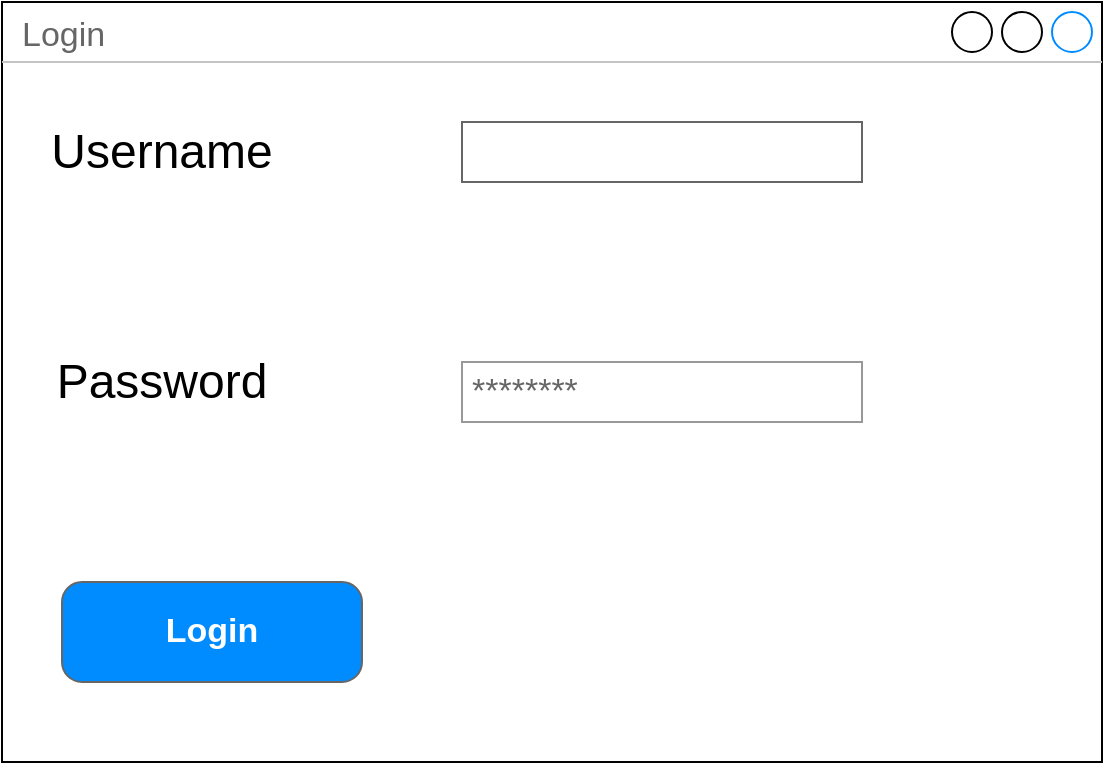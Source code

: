 <mxfile version="26.0.11" pages="6">
  <diagram id="piDafpqhtRUU5qUU-vj8" name="Login Container">
    <mxGraphModel dx="1748" dy="838" grid="1" gridSize="10" guides="1" tooltips="1" connect="1" arrows="1" fold="1" page="1" pageScale="1" pageWidth="827" pageHeight="1169" math="0" shadow="0">
      <root>
        <mxCell id="0" />
        <mxCell id="1" parent="0" />
        <mxCell id="IkzXzTl8BlcLClzyutjR-1" value="Login" style="strokeWidth=1;shadow=0;dashed=0;align=center;html=1;shape=mxgraph.mockup.containers.window;align=left;verticalAlign=top;spacingLeft=8;strokeColor2=#008cff;strokeColor3=#c4c4c4;fontColor=#666666;mainText=;fontSize=17;labelBackgroundColor=none;whiteSpace=wrap;" vertex="1" parent="1">
          <mxGeometry x="40" y="40" width="550" height="380" as="geometry" />
        </mxCell>
        <mxCell id="IkzXzTl8BlcLClzyutjR-2" value="********" style="strokeWidth=1;shadow=0;dashed=0;align=center;html=1;shape=mxgraph.mockup.forms.pwField;strokeColor=#999999;mainText=;align=left;fontColor=#666666;fontSize=17;spacingLeft=3;" vertex="1" parent="1">
          <mxGeometry x="270" y="220" width="200" height="30" as="geometry" />
        </mxCell>
        <mxCell id="IkzXzTl8BlcLClzyutjR-3" value="Login" style="strokeWidth=1;shadow=0;dashed=0;align=center;html=1;shape=mxgraph.mockup.buttons.button;strokeColor=#666666;fontColor=#ffffff;mainText=;buttonStyle=round;fontSize=17;fontStyle=1;fillColor=#008cff;whiteSpace=wrap;" vertex="1" parent="1">
          <mxGeometry x="70" y="330" width="150" height="50" as="geometry" />
        </mxCell>
        <mxCell id="IkzXzTl8BlcLClzyutjR-5" value="&lt;font style=&quot;font-size: 24px;&quot;&gt;Username&lt;/font&gt;" style="text;html=1;align=center;verticalAlign=middle;whiteSpace=wrap;rounded=0;" vertex="1" parent="1">
          <mxGeometry x="90" y="100" width="60" height="30" as="geometry" />
        </mxCell>
        <mxCell id="IkzXzTl8BlcLClzyutjR-6" value="" style="strokeWidth=1;shadow=0;dashed=0;align=center;html=1;shape=mxgraph.mockup.text.textBox;fontColor=#666666;align=left;fontSize=17;spacingLeft=4;spacingTop=-3;whiteSpace=wrap;strokeColor=#666666;mainText=" vertex="1" parent="1">
          <mxGeometry x="270" y="100" width="200" height="30" as="geometry" />
        </mxCell>
        <mxCell id="IkzXzTl8BlcLClzyutjR-8" value="&lt;font style=&quot;font-size: 24px;&quot;&gt;Password&lt;/font&gt;" style="text;html=1;align=center;verticalAlign=middle;whiteSpace=wrap;rounded=0;" vertex="1" parent="1">
          <mxGeometry x="90" y="215" width="60" height="30" as="geometry" />
        </mxCell>
      </root>
    </mxGraphModel>
  </diagram>
  <diagram id="9nH4X42QVTMJ98B6FUam" name="Chief Librarian Container">
    <mxGraphModel dx="1028" dy="493" grid="1" gridSize="10" guides="1" tooltips="1" connect="1" arrows="1" fold="1" page="1" pageScale="1" pageWidth="827" pageHeight="1169" math="0" shadow="0">
      <root>
        <mxCell id="0" />
        <mxCell id="1" parent="0" />
        <mxCell id="MdbbxrvT-VdvpxkJz9_7-1" value="Chief Librarian" style="strokeWidth=1;shadow=0;dashed=0;align=center;html=1;shape=mxgraph.mockup.containers.window;align=left;verticalAlign=top;spacingLeft=8;strokeColor2=#008cff;strokeColor3=#c4c4c4;fontColor=#666666;mainText=;fontSize=17;labelBackgroundColor=none;whiteSpace=wrap;" vertex="1" parent="1">
          <mxGeometry x="20" y="10" width="550" height="380" as="geometry" />
        </mxCell>
        <mxCell id="MdbbxrvT-VdvpxkJz9_7-7" value="" style="swimlane;strokeColor=#999999;swimlaneFillColor=#FFFFFF;fillColor=#ffffff;fontColor=#666666;fontStyle=0;childLayout=stackLayout;horizontal=1;startSize=0;horizontalStack=0;resizeParent=1;resizeParentMax=0;resizeLast=0;collapsible=0;marginBottom=0;whiteSpace=wrap;html=1;" vertex="1" parent="1">
          <mxGeometry x="390" y="60" width="150" height="60" as="geometry" />
        </mxCell>
        <mxCell id="MdbbxrvT-VdvpxkJz9_7-8" value="Online" style="text;strokeColor=none;align=left;verticalAlign=middle;spacingLeft=27;spacingRight=10;overflow=hidden;points=[[0,0.5],[1,0.5]];portConstraint=eastwest;rotatable=0;whiteSpace=wrap;html=1;fillColor=none;fontColor=inherit;fontSize=17;" vertex="1" parent="MdbbxrvT-VdvpxkJz9_7-7">
          <mxGeometry width="150" height="30" as="geometry" />
        </mxCell>
        <mxCell id="MdbbxrvT-VdvpxkJz9_7-9" value="" style="shape=ellipse;resizable=0;fillColor=#EEEEEE;strokeColor=#999999;gradientColor=#cccccc;html=1;" vertex="1" parent="MdbbxrvT-VdvpxkJz9_7-8">
          <mxGeometry y="0.5" width="15" height="15" relative="1" as="geometry">
            <mxPoint x="8" y="-7.5" as="offset" />
          </mxGeometry>
        </mxCell>
        <mxCell id="MdbbxrvT-VdvpxkJz9_7-12" value="In person" style="text;strokeColor=none;align=left;verticalAlign=middle;spacingLeft=27;spacingRight=10;overflow=hidden;points=[[0,0.5],[1,0.5]];portConstraint=eastwest;rotatable=0;whiteSpace=wrap;html=1;rSize=5;fillColor=none;fontColor=#008CFF;fontSize=17;" vertex="1" parent="MdbbxrvT-VdvpxkJz9_7-7">
          <mxGeometry y="30" width="150" height="30" as="geometry" />
        </mxCell>
        <mxCell id="MdbbxrvT-VdvpxkJz9_7-13" value="" style="shape=ellipse;resizable=0;fillColor=#AAAAAA;gradientColor=#666666;strokeColor=#444444;html=1;" vertex="1" parent="MdbbxrvT-VdvpxkJz9_7-12">
          <mxGeometry y="0.5" width="15" height="15" relative="1" as="geometry">
            <mxPoint x="8" y="-7.5" as="offset" />
          </mxGeometry>
        </mxCell>
        <mxCell id="MdbbxrvT-VdvpxkJz9_7-14" value="" style="shape=ellipse;resizable=0;fillColor=#444444;strokeColor=none;html=1;" vertex="1" parent="MdbbxrvT-VdvpxkJz9_7-13">
          <mxGeometry x="0.2" y="0.2" width="9" height="9" relative="1" as="geometry" />
        </mxCell>
        <mxCell id="MdbbxrvT-VdvpxkJz9_7-18" value="" style="verticalLabelPosition=bottom;shadow=0;dashed=0;align=center;html=1;verticalAlign=top;strokeWidth=1;shape=mxgraph.mockup.graphics.lineChart;strokeColor=none;strokeColor2=#666666;strokeColor3=#008cff;strokeColor4=#dddddd;" vertex="1" parent="1">
          <mxGeometry x="40" y="170" width="480" height="200" as="geometry" />
        </mxCell>
      </root>
    </mxGraphModel>
  </diagram>
  <diagram id="GoSCXRkDTcZZKcXRnQIU" name="Department Head Container">
    <mxGraphModel dx="874" dy="419" grid="1" gridSize="10" guides="1" tooltips="1" connect="1" arrows="1" fold="1" page="1" pageScale="1" pageWidth="827" pageHeight="1169" math="0" shadow="0">
      <root>
        <mxCell id="0" />
        <mxCell id="1" parent="0" />
        <mxCell id="3YUzZFTd502BZuuyCsaW-1" value="Department Head" style="strokeWidth=1;shadow=0;dashed=0;align=center;html=1;shape=mxgraph.mockup.containers.window;align=left;verticalAlign=top;spacingLeft=8;strokeColor2=#008cff;strokeColor3=#c4c4c4;fontColor=#666666;mainText=;fontSize=17;labelBackgroundColor=none;whiteSpace=wrap;" vertex="1" parent="1">
          <mxGeometry x="20" y="10" width="390" height="300" as="geometry" />
        </mxCell>
        <mxCell id="3YUzZFTd502BZuuyCsaW-9" value="Teacher_ID" style="strokeWidth=1;shadow=0;dashed=0;align=center;html=1;shape=mxgraph.mockup.forms.comboBox;strokeColor=#999999;fillColor=#ddeeff;align=left;fillColor2=#aaddff;mainText=;fontColor=#666666;fontSize=17;spacingLeft=3;" vertex="1" parent="1">
          <mxGeometry x="190" y="60" width="150" height="30" as="geometry" />
        </mxCell>
        <mxCell id="3YUzZFTd502BZuuyCsaW-10" value="year" style="strokeWidth=1;shadow=0;dashed=0;align=center;html=1;shape=mxgraph.mockup.forms.spinner;strokeColor=#999999;spinLayout=right;spinStyle=normal;adjStyle=triangle;fillColor=#aaddff;fontSize=17;fontColor=#666666;mainText=;html=1;overflow=fill;" vertex="1" parent="1">
          <mxGeometry x="40" y="60" width="120" height="30" as="geometry" />
        </mxCell>
        <mxCell id="3YUzZFTd502BZuuyCsaW-12" value="Modules" style="swimlane;fontStyle=0;childLayout=stackLayout;horizontal=1;startSize=26;fillColor=none;horizontalStack=0;resizeParent=1;resizeParentMax=0;resizeLast=0;collapsible=1;marginBottom=0;html=1;" vertex="1" parent="1">
          <mxGeometry x="60" y="140" width="140" height="104" as="geometry" />
        </mxCell>
        <mxCell id="3YUzZFTd502BZuuyCsaW-13" value="Module_ID" style="text;strokeColor=none;fillColor=none;align=left;verticalAlign=top;spacingLeft=4;spacingRight=4;overflow=hidden;rotatable=0;points=[[0,0.5],[1,0.5]];portConstraint=eastwest;whiteSpace=wrap;html=1;" vertex="1" parent="3YUzZFTd502BZuuyCsaW-12">
          <mxGeometry y="26" width="140" height="26" as="geometry" />
        </mxCell>
        <mxCell id="3YUzZFTd502BZuuyCsaW-14" value="Module_ID" style="text;strokeColor=none;fillColor=none;align=left;verticalAlign=top;spacingLeft=4;spacingRight=4;overflow=hidden;rotatable=0;points=[[0,0.5],[1,0.5]];portConstraint=eastwest;whiteSpace=wrap;html=1;" vertex="1" parent="3YUzZFTd502BZuuyCsaW-12">
          <mxGeometry y="52" width="140" height="26" as="geometry" />
        </mxCell>
        <mxCell id="3YUzZFTd502BZuuyCsaW-15" value="Module_ID" style="text;strokeColor=none;fillColor=none;align=left;verticalAlign=top;spacingLeft=4;spacingRight=4;overflow=hidden;rotatable=0;points=[[0,0.5],[1,0.5]];portConstraint=eastwest;whiteSpace=wrap;html=1;" vertex="1" parent="3YUzZFTd502BZuuyCsaW-12">
          <mxGeometry y="78" width="140" height="26" as="geometry" />
        </mxCell>
        <mxCell id="3YUzZFTd502BZuuyCsaW-16" value="Pass Amount %" style="swimlane;fontStyle=0;childLayout=stackLayout;horizontal=1;startSize=26;fillColor=none;horizontalStack=0;resizeParent=1;resizeParentMax=0;resizeLast=0;collapsible=1;marginBottom=0;html=1;" vertex="1" parent="1">
          <mxGeometry x="200" y="140" width="140" height="104" as="geometry" />
        </mxCell>
        <mxCell id="3YUzZFTd502BZuuyCsaW-17" value="63%" style="text;strokeColor=none;fillColor=none;align=left;verticalAlign=top;spacingLeft=4;spacingRight=4;overflow=hidden;rotatable=0;points=[[0,0.5],[1,0.5]];portConstraint=eastwest;whiteSpace=wrap;html=1;" vertex="1" parent="3YUzZFTd502BZuuyCsaW-16">
          <mxGeometry y="26" width="140" height="26" as="geometry" />
        </mxCell>
        <mxCell id="3YUzZFTd502BZuuyCsaW-18" value="75%" style="text;strokeColor=none;fillColor=none;align=left;verticalAlign=top;spacingLeft=4;spacingRight=4;overflow=hidden;rotatable=0;points=[[0,0.5],[1,0.5]];portConstraint=eastwest;whiteSpace=wrap;html=1;" vertex="1" parent="3YUzZFTd502BZuuyCsaW-16">
          <mxGeometry y="52" width="140" height="26" as="geometry" />
        </mxCell>
        <mxCell id="3YUzZFTd502BZuuyCsaW-19" value="53%" style="text;strokeColor=none;fillColor=none;align=left;verticalAlign=top;spacingLeft=4;spacingRight=4;overflow=hidden;rotatable=0;points=[[0,0.5],[1,0.5]];portConstraint=eastwest;whiteSpace=wrap;html=1;" vertex="1" parent="3YUzZFTd502BZuuyCsaW-16">
          <mxGeometry y="78" width="140" height="26" as="geometry" />
        </mxCell>
        <mxCell id="3YUzZFTd502BZuuyCsaW-20" value="Average %" style="text;strokeColor=none;fillColor=none;align=left;verticalAlign=top;spacingLeft=4;spacingRight=4;overflow=hidden;rotatable=0;points=[[0,0.5],[1,0.5]];portConstraint=eastwest;whiteSpace=wrap;html=1;" vertex="1" parent="1">
          <mxGeometry x="200" y="244" width="80" height="26" as="geometry" />
        </mxCell>
      </root>
    </mxGraphModel>
  </diagram>
  <diagram id="F5nJ2ibNhuOykKLIe_YZ" name="Vice Chancellor Container">
    <mxGraphModel dx="874" dy="419" grid="1" gridSize="10" guides="1" tooltips="1" connect="1" arrows="1" fold="1" page="1" pageScale="1" pageWidth="827" pageHeight="1169" math="0" shadow="0">
      <root>
        <mxCell id="0" />
        <mxCell id="1" parent="0" />
      </root>
    </mxGraphModel>
  </diagram>
  <diagram id="JHQ5v-uTCMgn29yrjha8" name="Admission Director Container">
    <mxGraphModel dx="874" dy="419" grid="1" gridSize="10" guides="1" tooltips="1" connect="1" arrows="1" fold="1" page="1" pageScale="1" pageWidth="827" pageHeight="1169" math="0" shadow="0">
      <root>
        <mxCell id="0" />
        <mxCell id="1" parent="0" />
      </root>
    </mxGraphModel>
  </diagram>
  <diagram id="WdVG572cNhXq_49CxZDy" name="Finance Director Container">
    <mxGraphModel dx="874" dy="419" grid="1" gridSize="10" guides="1" tooltips="1" connect="1" arrows="1" fold="1" page="1" pageScale="1" pageWidth="827" pageHeight="1169" math="0" shadow="0">
      <root>
        <mxCell id="0" />
        <mxCell id="1" parent="0" />
      </root>
    </mxGraphModel>
  </diagram>
</mxfile>
